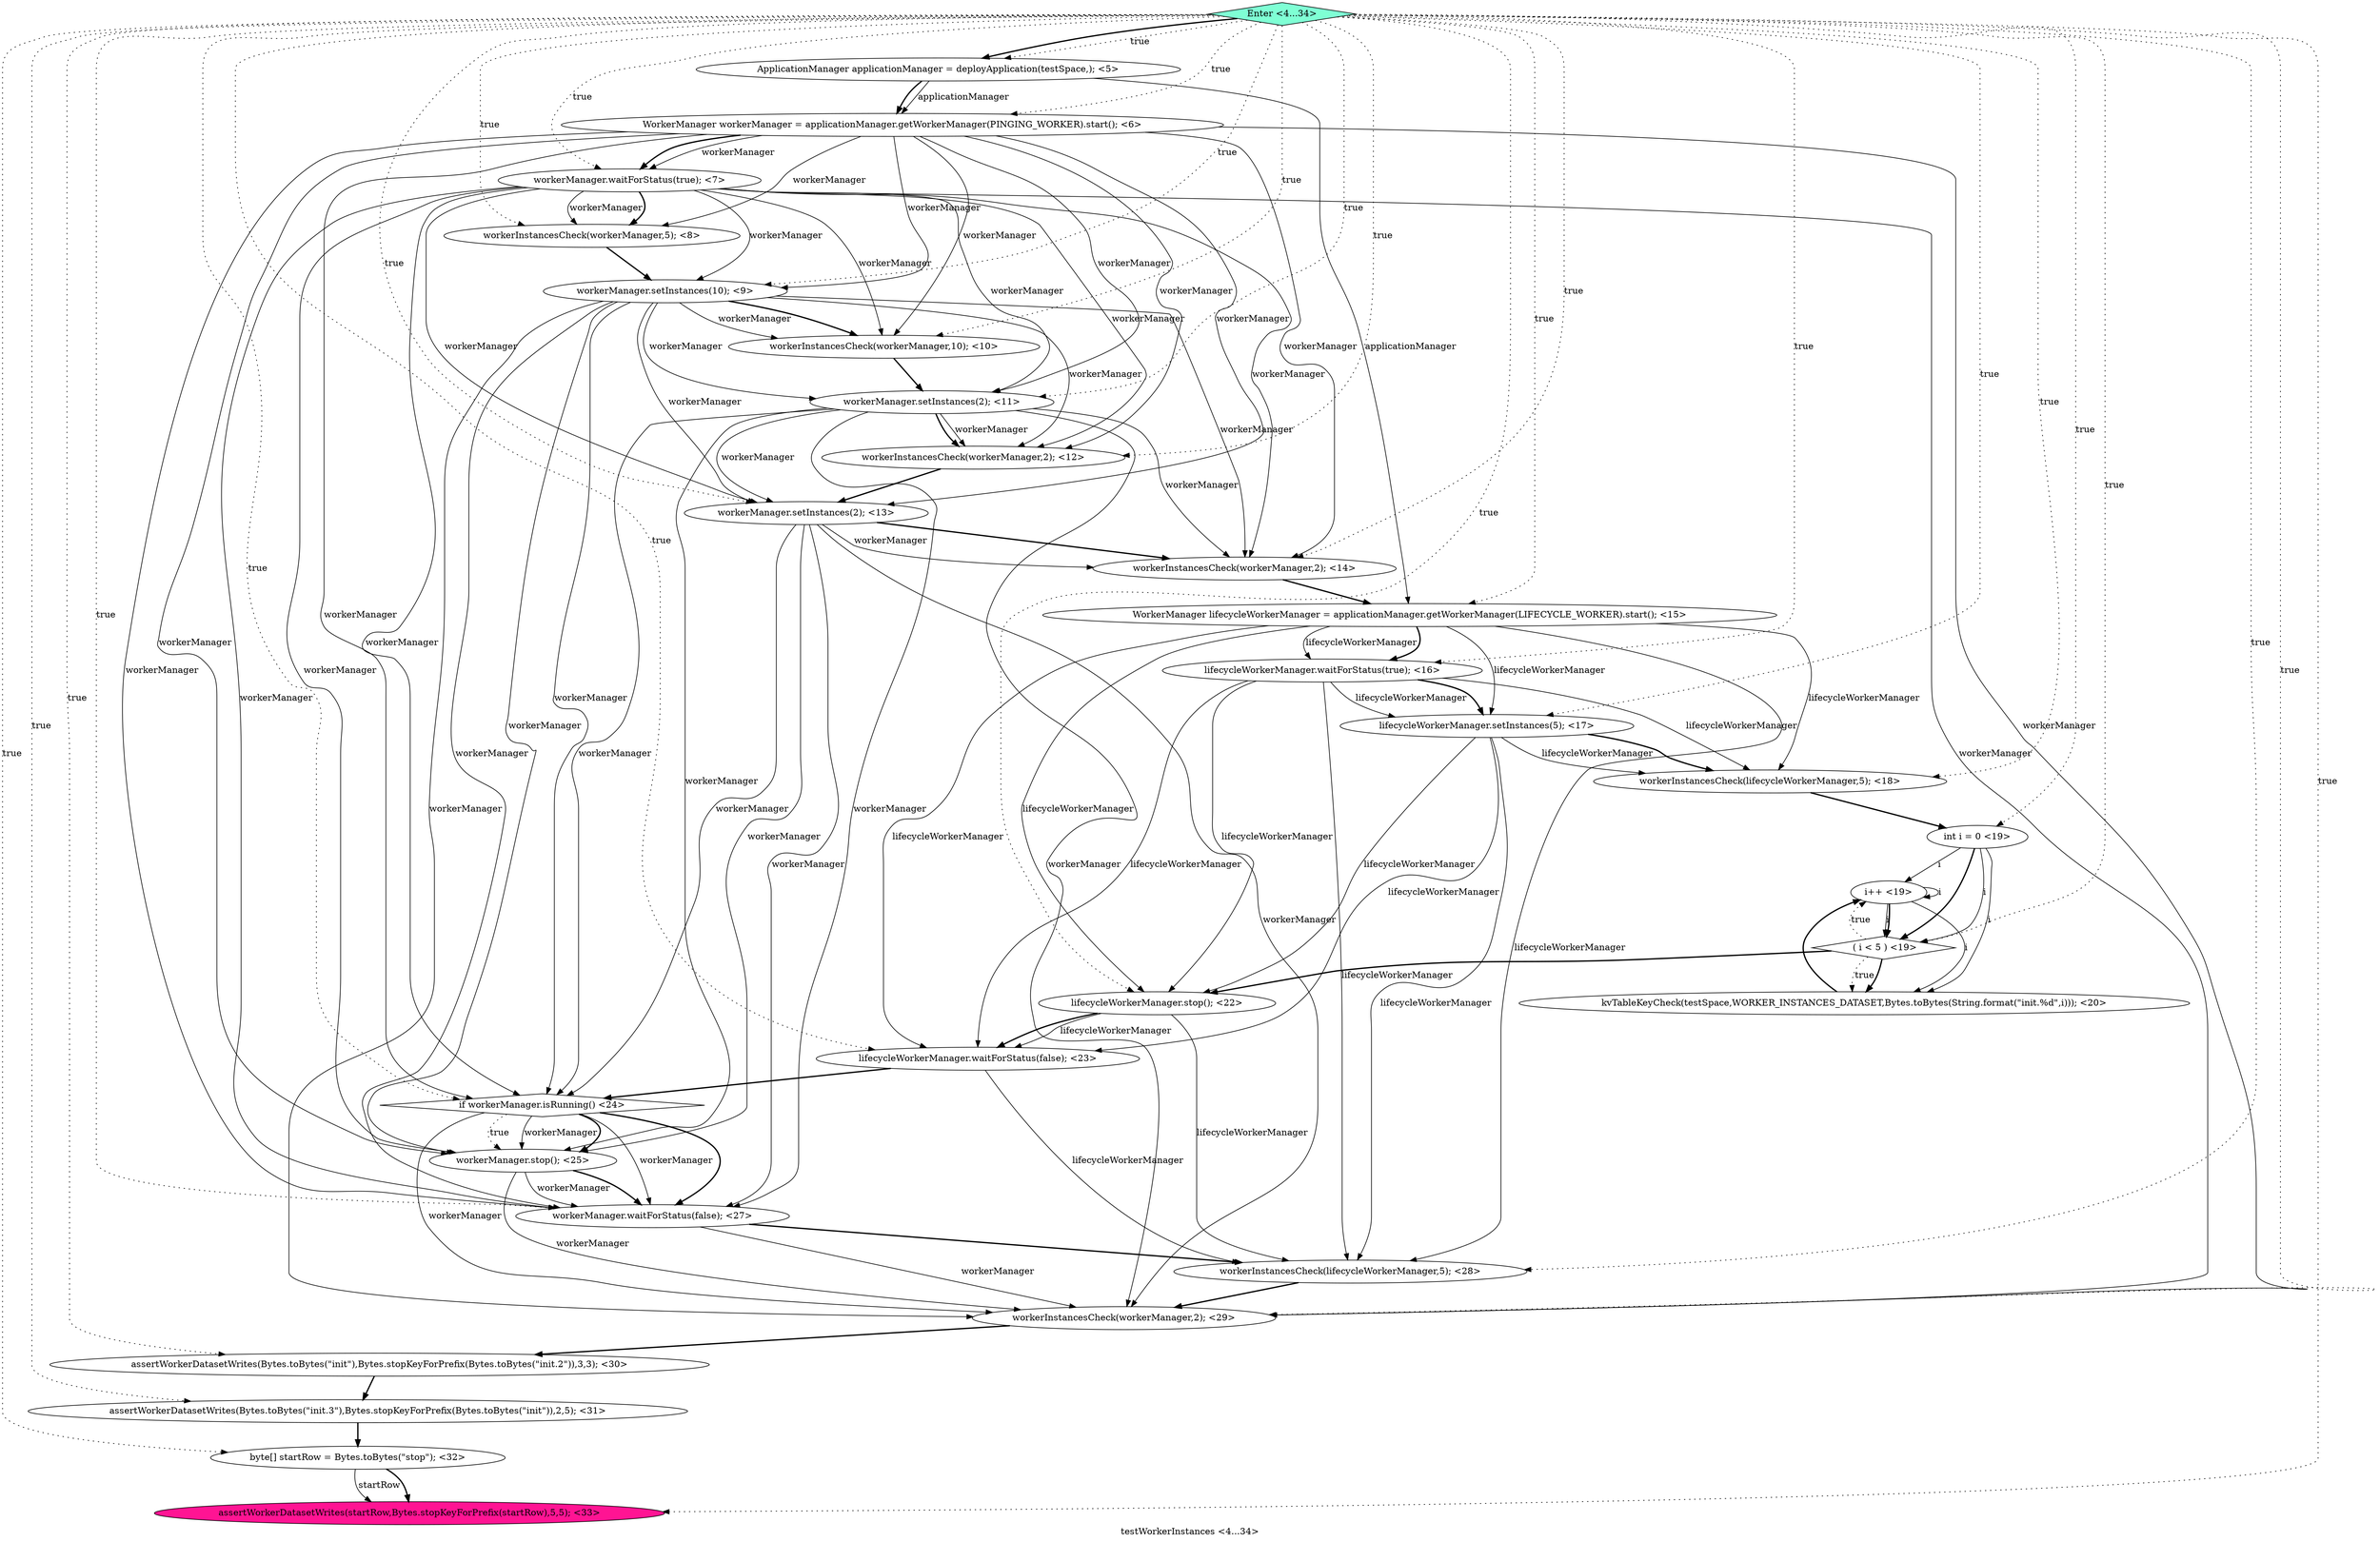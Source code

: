 digraph PDG {
label = "testWorkerInstances <4...34>";
0.19 [style = filled, label = "lifecycleWorkerManager.waitForStatus(false); <23>", fillcolor = white, shape = ellipse];
0.20 [style = filled, label = "if workerManager.isRunning() <24>", fillcolor = white, shape = diamond];
0.22 [style = filled, label = "workerManager.waitForStatus(false); <27>", fillcolor = white, shape = ellipse];
0.27 [style = filled, label = "byte[] startRow = Bytes.toBytes(\"stop\"); <32>", fillcolor = white, shape = ellipse];
0.4 [style = filled, label = "workerManager.setInstances(10); <9>", fillcolor = white, shape = ellipse];
0.5 [style = filled, label = "workerInstancesCheck(workerManager,10); <10>", fillcolor = white, shape = ellipse];
0.24 [style = filled, label = "workerInstancesCheck(workerManager,2); <29>", fillcolor = white, shape = ellipse];
0.29 [style = filled, label = "Enter <4...34>", fillcolor = aquamarine, shape = diamond];
0.16 [style = filled, label = "i++ <19>", fillcolor = white, shape = ellipse];
0.10 [style = filled, label = "WorkerManager lifecycleWorkerManager = applicationManager.getWorkerManager(LIFECYCLE_WORKER).start(); <15>", fillcolor = white, shape = ellipse];
0.6 [style = filled, label = "workerManager.setInstances(2); <11>", fillcolor = white, shape = ellipse];
0.13 [style = filled, label = "workerInstancesCheck(lifecycleWorkerManager,5); <18>", fillcolor = white, shape = ellipse];
0.25 [style = filled, label = "assertWorkerDatasetWrites(Bytes.toBytes(\"init\"),Bytes.stopKeyForPrefix(Bytes.toBytes(\"init.2\")),3,3); <30>", fillcolor = white, shape = ellipse];
0.18 [style = filled, label = "lifecycleWorkerManager.stop(); <22>", fillcolor = white, shape = ellipse];
0.11 [style = filled, label = "lifecycleWorkerManager.waitForStatus(true); <16>", fillcolor = white, shape = ellipse];
0.23 [style = filled, label = "workerInstancesCheck(lifecycleWorkerManager,5); <28>", fillcolor = white, shape = ellipse];
0.21 [style = filled, label = "workerManager.stop(); <25>", fillcolor = white, shape = ellipse];
0.14 [style = filled, label = "int i = 0 <19>", fillcolor = white, shape = ellipse];
0.9 [style = filled, label = "workerInstancesCheck(workerManager,2); <14>", fillcolor = white, shape = ellipse];
0.28 [style = filled, label = "assertWorkerDatasetWrites(startRow,Bytes.stopKeyForPrefix(startRow),5,5); <33>", fillcolor = deeppink, shape = ellipse];
0.15 [style = filled, label = " ( i < 5 ) <19>", fillcolor = white, shape = diamond];
0.2 [style = filled, label = "workerManager.waitForStatus(true); <7>", fillcolor = white, shape = ellipse];
0.26 [style = filled, label = "assertWorkerDatasetWrites(Bytes.toBytes(\"init.3\"),Bytes.stopKeyForPrefix(Bytes.toBytes(\"init\")),2,5); <31>", fillcolor = white, shape = ellipse];
0.8 [style = filled, label = "workerManager.setInstances(2); <13>", fillcolor = white, shape = ellipse];
0.7 [style = filled, label = "workerInstancesCheck(workerManager,2); <12>", fillcolor = white, shape = ellipse];
0.1 [style = filled, label = "WorkerManager workerManager = applicationManager.getWorkerManager(PINGING_WORKER).start(); <6>", fillcolor = white, shape = ellipse];
0.12 [style = filled, label = "lifecycleWorkerManager.setInstances(5); <17>", fillcolor = white, shape = ellipse];
0.3 [style = filled, label = "workerInstancesCheck(workerManager,5); <8>", fillcolor = white, shape = ellipse];
0.0 [style = filled, label = "ApplicationManager applicationManager = deployApplication(testSpace,); <5>", fillcolor = white, shape = ellipse];
0.17 [style = filled, label = "kvTableKeyCheck(testSpace,WORKER_INSTANCES_DATASET,Bytes.toBytes(String.format(\"init.%d\",i))); <20>", fillcolor = white, shape = ellipse];
0.0 -> 0.1 [style = solid, label="applicationManager"];
0.0 -> 0.1 [style = bold, label=""];
0.0 -> 0.10 [style = solid, label="applicationManager"];
0.1 -> 0.2 [style = solid, label="workerManager"];
0.1 -> 0.2 [style = bold, label=""];
0.1 -> 0.3 [style = solid, label="workerManager"];
0.1 -> 0.4 [style = solid, label="workerManager"];
0.1 -> 0.5 [style = solid, label="workerManager"];
0.1 -> 0.6 [style = solid, label="workerManager"];
0.1 -> 0.7 [style = solid, label="workerManager"];
0.1 -> 0.8 [style = solid, label="workerManager"];
0.1 -> 0.9 [style = solid, label="workerManager"];
0.1 -> 0.20 [style = solid, label="workerManager"];
0.1 -> 0.21 [style = solid, label="workerManager"];
0.1 -> 0.22 [style = solid, label="workerManager"];
0.1 -> 0.24 [style = solid, label="workerManager"];
0.2 -> 0.3 [style = solid, label="workerManager"];
0.2 -> 0.3 [style = bold, label=""];
0.2 -> 0.4 [style = solid, label="workerManager"];
0.2 -> 0.5 [style = solid, label="workerManager"];
0.2 -> 0.6 [style = solid, label="workerManager"];
0.2 -> 0.7 [style = solid, label="workerManager"];
0.2 -> 0.8 [style = solid, label="workerManager"];
0.2 -> 0.9 [style = solid, label="workerManager"];
0.2 -> 0.20 [style = solid, label="workerManager"];
0.2 -> 0.21 [style = solid, label="workerManager"];
0.2 -> 0.22 [style = solid, label="workerManager"];
0.2 -> 0.24 [style = solid, label="workerManager"];
0.3 -> 0.4 [style = bold, label=""];
0.4 -> 0.5 [style = solid, label="workerManager"];
0.4 -> 0.5 [style = bold, label=""];
0.4 -> 0.6 [style = solid, label="workerManager"];
0.4 -> 0.7 [style = solid, label="workerManager"];
0.4 -> 0.8 [style = solid, label="workerManager"];
0.4 -> 0.9 [style = solid, label="workerManager"];
0.4 -> 0.20 [style = solid, label="workerManager"];
0.4 -> 0.21 [style = solid, label="workerManager"];
0.4 -> 0.22 [style = solid, label="workerManager"];
0.4 -> 0.24 [style = solid, label="workerManager"];
0.5 -> 0.6 [style = bold, label=""];
0.6 -> 0.7 [style = solid, label="workerManager"];
0.6 -> 0.7 [style = bold, label=""];
0.6 -> 0.8 [style = solid, label="workerManager"];
0.6 -> 0.9 [style = solid, label="workerManager"];
0.6 -> 0.20 [style = solid, label="workerManager"];
0.6 -> 0.21 [style = solid, label="workerManager"];
0.6 -> 0.22 [style = solid, label="workerManager"];
0.6 -> 0.24 [style = solid, label="workerManager"];
0.7 -> 0.8 [style = bold, label=""];
0.8 -> 0.9 [style = solid, label="workerManager"];
0.8 -> 0.9 [style = bold, label=""];
0.8 -> 0.20 [style = solid, label="workerManager"];
0.8 -> 0.21 [style = solid, label="workerManager"];
0.8 -> 0.22 [style = solid, label="workerManager"];
0.8 -> 0.24 [style = solid, label="workerManager"];
0.9 -> 0.10 [style = bold, label=""];
0.10 -> 0.11 [style = solid, label="lifecycleWorkerManager"];
0.10 -> 0.11 [style = bold, label=""];
0.10 -> 0.12 [style = solid, label="lifecycleWorkerManager"];
0.10 -> 0.13 [style = solid, label="lifecycleWorkerManager"];
0.10 -> 0.18 [style = solid, label="lifecycleWorkerManager"];
0.10 -> 0.19 [style = solid, label="lifecycleWorkerManager"];
0.10 -> 0.23 [style = solid, label="lifecycleWorkerManager"];
0.11 -> 0.12 [style = solid, label="lifecycleWorkerManager"];
0.11 -> 0.12 [style = bold, label=""];
0.11 -> 0.13 [style = solid, label="lifecycleWorkerManager"];
0.11 -> 0.18 [style = solid, label="lifecycleWorkerManager"];
0.11 -> 0.19 [style = solid, label="lifecycleWorkerManager"];
0.11 -> 0.23 [style = solid, label="lifecycleWorkerManager"];
0.12 -> 0.13 [style = solid, label="lifecycleWorkerManager"];
0.12 -> 0.13 [style = bold, label=""];
0.12 -> 0.18 [style = solid, label="lifecycleWorkerManager"];
0.12 -> 0.19 [style = solid, label="lifecycleWorkerManager"];
0.12 -> 0.23 [style = solid, label="lifecycleWorkerManager"];
0.13 -> 0.14 [style = bold, label=""];
0.14 -> 0.15 [style = solid, label="i"];
0.14 -> 0.15 [style = bold, label=""];
0.14 -> 0.16 [style = solid, label="i"];
0.14 -> 0.17 [style = solid, label="i"];
0.15 -> 0.16 [style = dotted, label="true"];
0.15 -> 0.17 [style = dotted, label="true"];
0.15 -> 0.17 [style = bold, label=""];
0.15 -> 0.18 [style = bold, label=""];
0.16 -> 0.15 [style = solid, label="i"];
0.16 -> 0.15 [style = bold, label=""];
0.16 -> 0.16 [style = solid, label="i"];
0.16 -> 0.17 [style = solid, label="i"];
0.17 -> 0.16 [style = bold, label=""];
0.18 -> 0.19 [style = solid, label="lifecycleWorkerManager"];
0.18 -> 0.19 [style = bold, label=""];
0.18 -> 0.23 [style = solid, label="lifecycleWorkerManager"];
0.19 -> 0.20 [style = bold, label=""];
0.19 -> 0.23 [style = solid, label="lifecycleWorkerManager"];
0.20 -> 0.21 [style = dotted, label="true"];
0.20 -> 0.21 [style = solid, label="workerManager"];
0.20 -> 0.21 [style = bold, label=""];
0.20 -> 0.22 [style = solid, label="workerManager"];
0.20 -> 0.22 [style = bold, label=""];
0.20 -> 0.24 [style = solid, label="workerManager"];
0.21 -> 0.22 [style = solid, label="workerManager"];
0.21 -> 0.22 [style = bold, label=""];
0.21 -> 0.24 [style = solid, label="workerManager"];
0.22 -> 0.23 [style = bold, label=""];
0.22 -> 0.24 [style = solid, label="workerManager"];
0.23 -> 0.24 [style = bold, label=""];
0.24 -> 0.25 [style = bold, label=""];
0.25 -> 0.26 [style = bold, label=""];
0.26 -> 0.27 [style = bold, label=""];
0.27 -> 0.28 [style = solid, label="startRow"];
0.27 -> 0.28 [style = bold, label=""];
0.29 -> 0.0 [style = dotted, label="true"];
0.29 -> 0.0 [style = bold, label=""];
0.29 -> 0.1 [style = dotted, label="true"];
0.29 -> 0.2 [style = dotted, label="true"];
0.29 -> 0.3 [style = dotted, label="true"];
0.29 -> 0.4 [style = dotted, label="true"];
0.29 -> 0.5 [style = dotted, label="true"];
0.29 -> 0.6 [style = dotted, label="true"];
0.29 -> 0.7 [style = dotted, label="true"];
0.29 -> 0.8 [style = dotted, label="true"];
0.29 -> 0.9 [style = dotted, label="true"];
0.29 -> 0.10 [style = dotted, label="true"];
0.29 -> 0.11 [style = dotted, label="true"];
0.29 -> 0.12 [style = dotted, label="true"];
0.29 -> 0.13 [style = dotted, label="true"];
0.29 -> 0.14 [style = dotted, label="true"];
0.29 -> 0.15 [style = dotted, label="true"];
0.29 -> 0.18 [style = dotted, label="true"];
0.29 -> 0.19 [style = dotted, label="true"];
0.29 -> 0.20 [style = dotted, label="true"];
0.29 -> 0.22 [style = dotted, label="true"];
0.29 -> 0.23 [style = dotted, label="true"];
0.29 -> 0.24 [style = dotted, label="true"];
0.29 -> 0.25 [style = dotted, label="true"];
0.29 -> 0.26 [style = dotted, label="true"];
0.29 -> 0.27 [style = dotted, label="true"];
0.29 -> 0.28 [style = dotted, label="true"];
}
